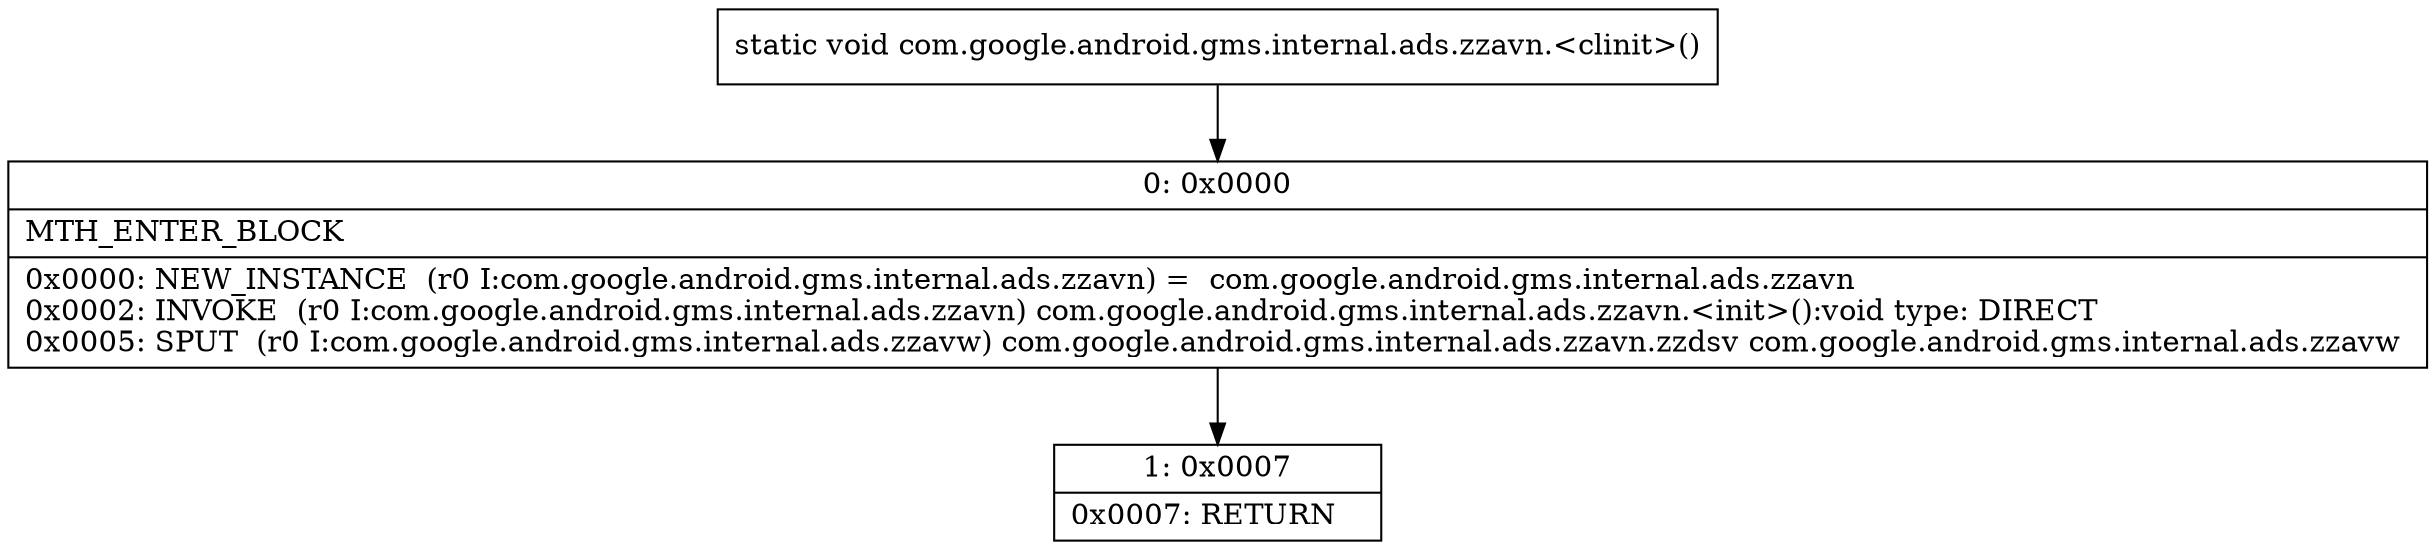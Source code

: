 digraph "CFG forcom.google.android.gms.internal.ads.zzavn.\<clinit\>()V" {
Node_0 [shape=record,label="{0\:\ 0x0000|MTH_ENTER_BLOCK\l|0x0000: NEW_INSTANCE  (r0 I:com.google.android.gms.internal.ads.zzavn) =  com.google.android.gms.internal.ads.zzavn \l0x0002: INVOKE  (r0 I:com.google.android.gms.internal.ads.zzavn) com.google.android.gms.internal.ads.zzavn.\<init\>():void type: DIRECT \l0x0005: SPUT  (r0 I:com.google.android.gms.internal.ads.zzavw) com.google.android.gms.internal.ads.zzavn.zzdsv com.google.android.gms.internal.ads.zzavw \l}"];
Node_1 [shape=record,label="{1\:\ 0x0007|0x0007: RETURN   \l}"];
MethodNode[shape=record,label="{static void com.google.android.gms.internal.ads.zzavn.\<clinit\>() }"];
MethodNode -> Node_0;
Node_0 -> Node_1;
}


